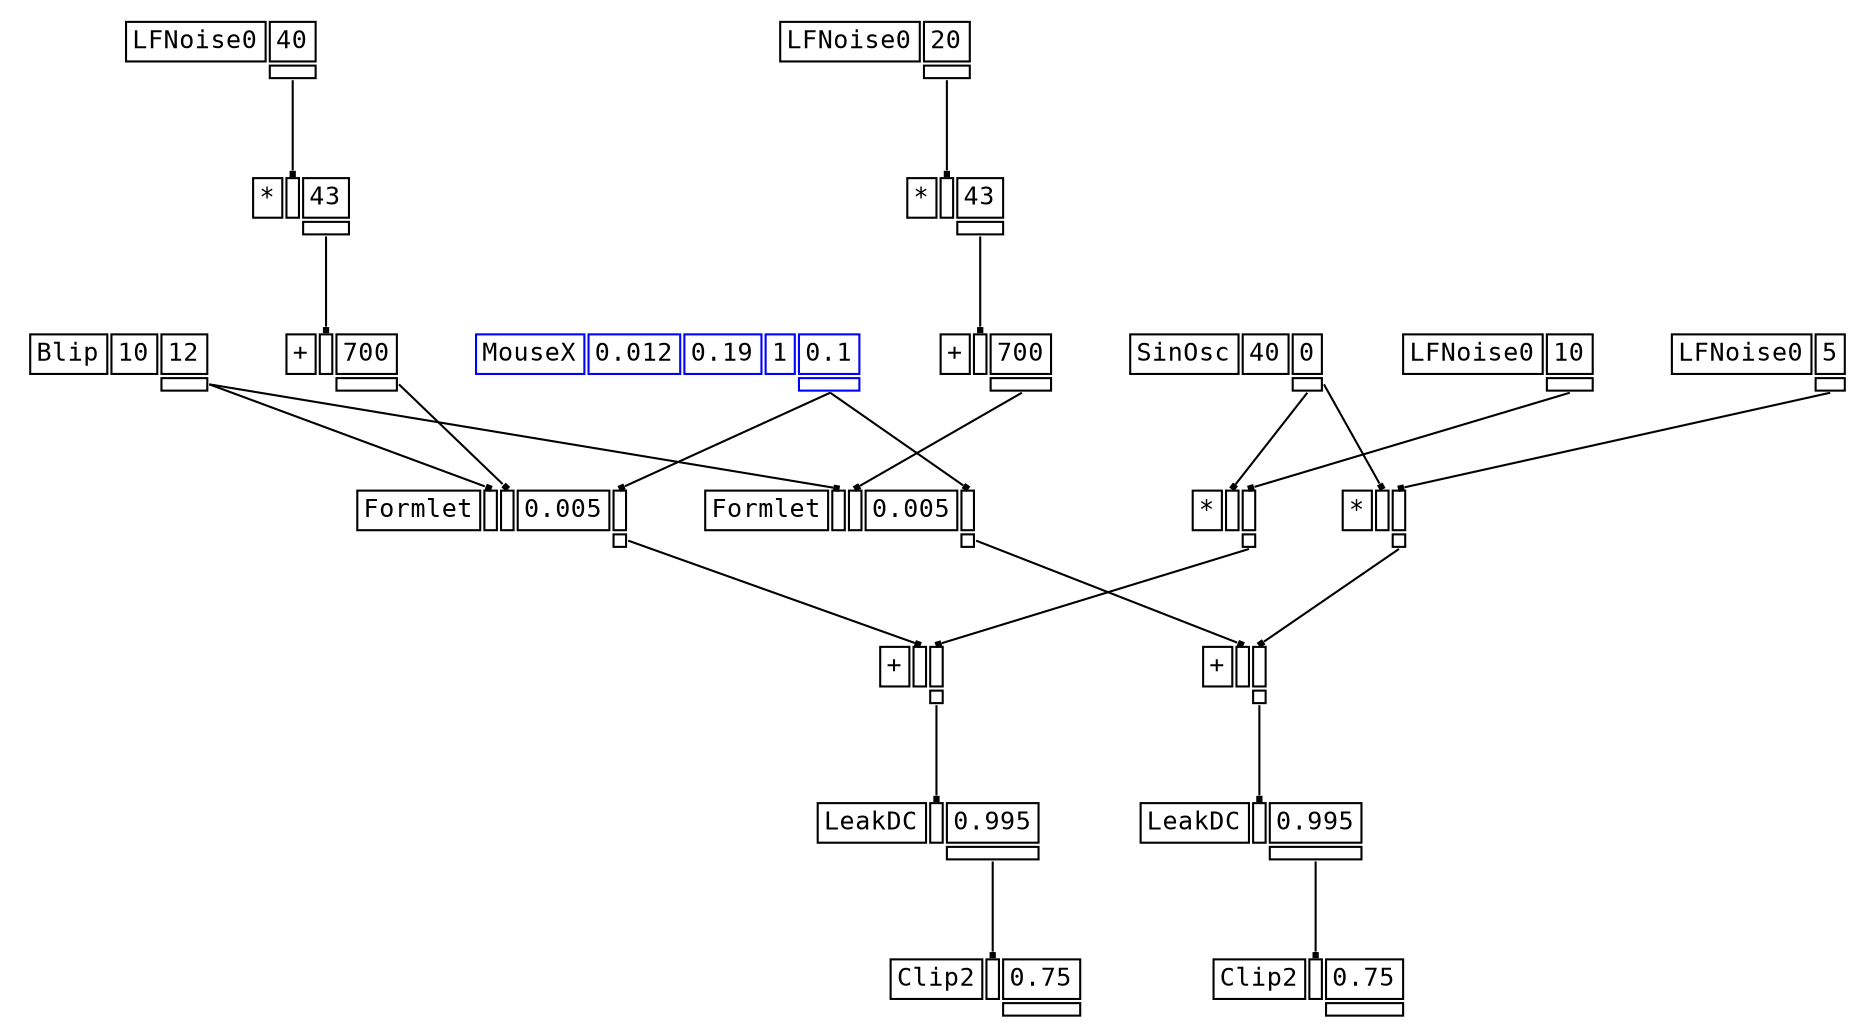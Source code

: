 digraph Anonymous {
graph [splines=false];
node [fontsize=12,fontname="Courier"];
edge [arrowhead=box,arrowsize=0.25];
u_2[shape="plaintext",color="black",label=<<TABLE BORDER="0" CELLBORDER="1"><TR><TD>Blip</TD><TD ID="u_2:K_0">10</TD><TD ID="u_2:K_1">12</TD></TR><TR><TD BORDER="0"></TD><TD BORDER="0"></TD><TD PORT="o_0" ID="u_2:o_0"></TD></TR></TABLE>>];
u_4[shape="plaintext",color="black",label=<<TABLE BORDER="0" CELLBORDER="1"><TR><TD>LFNoise0</TD><TD ID="u_4:K_0">40</TD></TR><TR><TD BORDER="0"></TD><TD PORT="o_0" ID="u_4:o_0"></TD></TR></TABLE>>];
u_6[shape="plaintext",color="black",label=<<TABLE BORDER="0" CELLBORDER="1"><TR><TD>*</TD><TD PORT="i_0" ID="u_6:i_0"></TD><TD ID="u_6:K_1">43</TD></TR><TR><TD BORDER="0"></TD><TD BORDER="0"></TD><TD PORT="o_0" ID="u_6:o_0"></TD></TR></TABLE>>];
u_8[shape="plaintext",color="black",label=<<TABLE BORDER="0" CELLBORDER="1"><TR><TD>+</TD><TD PORT="i_0" ID="u_8:i_0"></TD><TD ID="u_8:K_1">700</TD></TR><TR><TD BORDER="0"></TD><TD BORDER="0"></TD><TD PORT="o_0" ID="u_8:o_0"></TD></TR></TABLE>>];
u_14[shape="plaintext",color="blue",label=<<TABLE BORDER="0" CELLBORDER="1"><TR><TD>MouseX</TD><TD ID="u_14:K_0">0.012</TD><TD ID="u_14:K_1">0.19</TD><TD ID="u_14:K_2">1</TD><TD ID="u_14:K_3">0.1</TD></TR><TR><TD BORDER="0"></TD><TD BORDER="0"></TD><TD BORDER="0"></TD><TD BORDER="0"></TD><TD PORT="o_0" ID="u_14:o_0"></TD></TR></TABLE>>];
u_15[shape="plaintext",color="black",label=<<TABLE BORDER="0" CELLBORDER="1"><TR><TD>Formlet</TD><TD PORT="i_0" ID="u_15:i_0"></TD><TD PORT="i_1" ID="u_15:i_1"></TD><TD ID="u_15:K_2">0.005</TD><TD PORT="i_3" ID="u_15:i_3"></TD></TR><TR><TD BORDER="0"></TD><TD BORDER="0"></TD><TD BORDER="0"></TD><TD BORDER="0"></TD><TD PORT="o_0" ID="u_15:o_0"></TD></TR></TABLE>>];
u_17[shape="plaintext",color="black",label=<<TABLE BORDER="0" CELLBORDER="1"><TR><TD>SinOsc</TD><TD ID="u_17:K_0">40</TD><TD ID="u_17:K_1">0</TD></TR><TR><TD BORDER="0"></TD><TD BORDER="0"></TD><TD PORT="o_0" ID="u_17:o_0"></TD></TR></TABLE>>];
u_18[shape="plaintext",color="black",label=<<TABLE BORDER="0" CELLBORDER="1"><TR><TD>LFNoise0</TD><TD ID="u_18:K_0">10</TD></TR><TR><TD BORDER="0"></TD><TD PORT="o_0" ID="u_18:o_0"></TD></TR></TABLE>>];
u_19[shape="plaintext",color="black",label=<<TABLE BORDER="0" CELLBORDER="1"><TR><TD>*</TD><TD PORT="i_0" ID="u_19:i_0"></TD><TD PORT="i_1" ID="u_19:i_1"></TD></TR><TR><TD BORDER="0"></TD><TD BORDER="0"></TD><TD PORT="o_0" ID="u_19:o_0"></TD></TR></TABLE>>];
u_20[shape="plaintext",color="black",label=<<TABLE BORDER="0" CELLBORDER="1"><TR><TD>+</TD><TD PORT="i_0" ID="u_20:i_0"></TD><TD PORT="i_1" ID="u_20:i_1"></TD></TR><TR><TD BORDER="0"></TD><TD BORDER="0"></TD><TD PORT="o_0" ID="u_20:o_0"></TD></TR></TABLE>>];
u_22[shape="plaintext",color="black",label=<<TABLE BORDER="0" CELLBORDER="1"><TR><TD>LeakDC</TD><TD PORT="i_0" ID="u_22:i_0"></TD><TD ID="u_22:K_1">0.995</TD></TR><TR><TD BORDER="0"></TD><TD BORDER="0"></TD><TD PORT="o_0" ID="u_22:o_0"></TD></TR></TABLE>>];
u_24[shape="plaintext",color="black",label=<<TABLE BORDER="0" CELLBORDER="1"><TR><TD>Clip2</TD><TD PORT="i_0" ID="u_24:i_0"></TD><TD ID="u_24:K_1">0.75</TD></TR><TR><TD BORDER="0"></TD><TD BORDER="0"></TD><TD PORT="o_0" ID="u_24:o_0"></TD></TR></TABLE>>];
u_26[shape="plaintext",color="black",label=<<TABLE BORDER="0" CELLBORDER="1"><TR><TD>LFNoise0</TD><TD ID="u_26:K_0">20</TD></TR><TR><TD BORDER="0"></TD><TD PORT="o_0" ID="u_26:o_0"></TD></TR></TABLE>>];
u_27[shape="plaintext",color="black",label=<<TABLE BORDER="0" CELLBORDER="1"><TR><TD>*</TD><TD PORT="i_0" ID="u_27:i_0"></TD><TD ID="u_27:K_1">43</TD></TR><TR><TD BORDER="0"></TD><TD BORDER="0"></TD><TD PORT="o_0" ID="u_27:o_0"></TD></TR></TABLE>>];
u_28[shape="plaintext",color="black",label=<<TABLE BORDER="0" CELLBORDER="1"><TR><TD>+</TD><TD PORT="i_0" ID="u_28:i_0"></TD><TD ID="u_28:K_1">700</TD></TR><TR><TD BORDER="0"></TD><TD BORDER="0"></TD><TD PORT="o_0" ID="u_28:o_0"></TD></TR></TABLE>>];
u_29[shape="plaintext",color="black",label=<<TABLE BORDER="0" CELLBORDER="1"><TR><TD>Formlet</TD><TD PORT="i_0" ID="u_29:i_0"></TD><TD PORT="i_1" ID="u_29:i_1"></TD><TD ID="u_29:K_2">0.005</TD><TD PORT="i_3" ID="u_29:i_3"></TD></TR><TR><TD BORDER="0"></TD><TD BORDER="0"></TD><TD BORDER="0"></TD><TD BORDER="0"></TD><TD PORT="o_0" ID="u_29:o_0"></TD></TR></TABLE>>];
u_31[shape="plaintext",color="black",label=<<TABLE BORDER="0" CELLBORDER="1"><TR><TD>LFNoise0</TD><TD ID="u_31:K_0">5</TD></TR><TR><TD BORDER="0"></TD><TD PORT="o_0" ID="u_31:o_0"></TD></TR></TABLE>>];
u_32[shape="plaintext",color="black",label=<<TABLE BORDER="0" CELLBORDER="1"><TR><TD>*</TD><TD PORT="i_0" ID="u_32:i_0"></TD><TD PORT="i_1" ID="u_32:i_1"></TD></TR><TR><TD BORDER="0"></TD><TD BORDER="0"></TD><TD PORT="o_0" ID="u_32:o_0"></TD></TR></TABLE>>];
u_33[shape="plaintext",color="black",label=<<TABLE BORDER="0" CELLBORDER="1"><TR><TD>+</TD><TD PORT="i_0" ID="u_33:i_0"></TD><TD PORT="i_1" ID="u_33:i_1"></TD></TR><TR><TD BORDER="0"></TD><TD BORDER="0"></TD><TD PORT="o_0" ID="u_33:o_0"></TD></TR></TABLE>>];
u_34[shape="plaintext",color="black",label=<<TABLE BORDER="0" CELLBORDER="1"><TR><TD>LeakDC</TD><TD PORT="i_0" ID="u_34:i_0"></TD><TD ID="u_34:K_1">0.995</TD></TR><TR><TD BORDER="0"></TD><TD BORDER="0"></TD><TD PORT="o_0" ID="u_34:o_0"></TD></TR></TABLE>>];
u_35[shape="plaintext",color="black",label=<<TABLE BORDER="0" CELLBORDER="1"><TR><TD>Clip2</TD><TD PORT="i_0" ID="u_35:i_0"></TD><TD ID="u_35:K_1">0.75</TD></TR><TR><TD BORDER="0"></TD><TD BORDER="0"></TD><TD PORT="o_0" ID="u_35:o_0"></TD></TR></TABLE>>];
u_4:o_0 -> u_6:i_0;
u_6:o_0 -> u_8:i_0;
u_2:o_0 -> u_15:i_0;
u_8:o_0 -> u_15:i_1;
u_14:o_0 -> u_15:i_3;
u_17:o_0 -> u_19:i_0;
u_18:o_0 -> u_19:i_1;
u_15:o_0 -> u_20:i_0;
u_19:o_0 -> u_20:i_1;
u_20:o_0 -> u_22:i_0;
u_22:o_0 -> u_24:i_0;
u_26:o_0 -> u_27:i_0;
u_27:o_0 -> u_28:i_0;
u_2:o_0 -> u_29:i_0;
u_28:o_0 -> u_29:i_1;
u_14:o_0 -> u_29:i_3;
u_17:o_0 -> u_32:i_0;
u_31:o_0 -> u_32:i_1;
u_29:o_0 -> u_33:i_0;
u_32:o_0 -> u_33:i_1;
u_33:o_0 -> u_34:i_0;
u_34:o_0 -> u_35:i_0;
}
